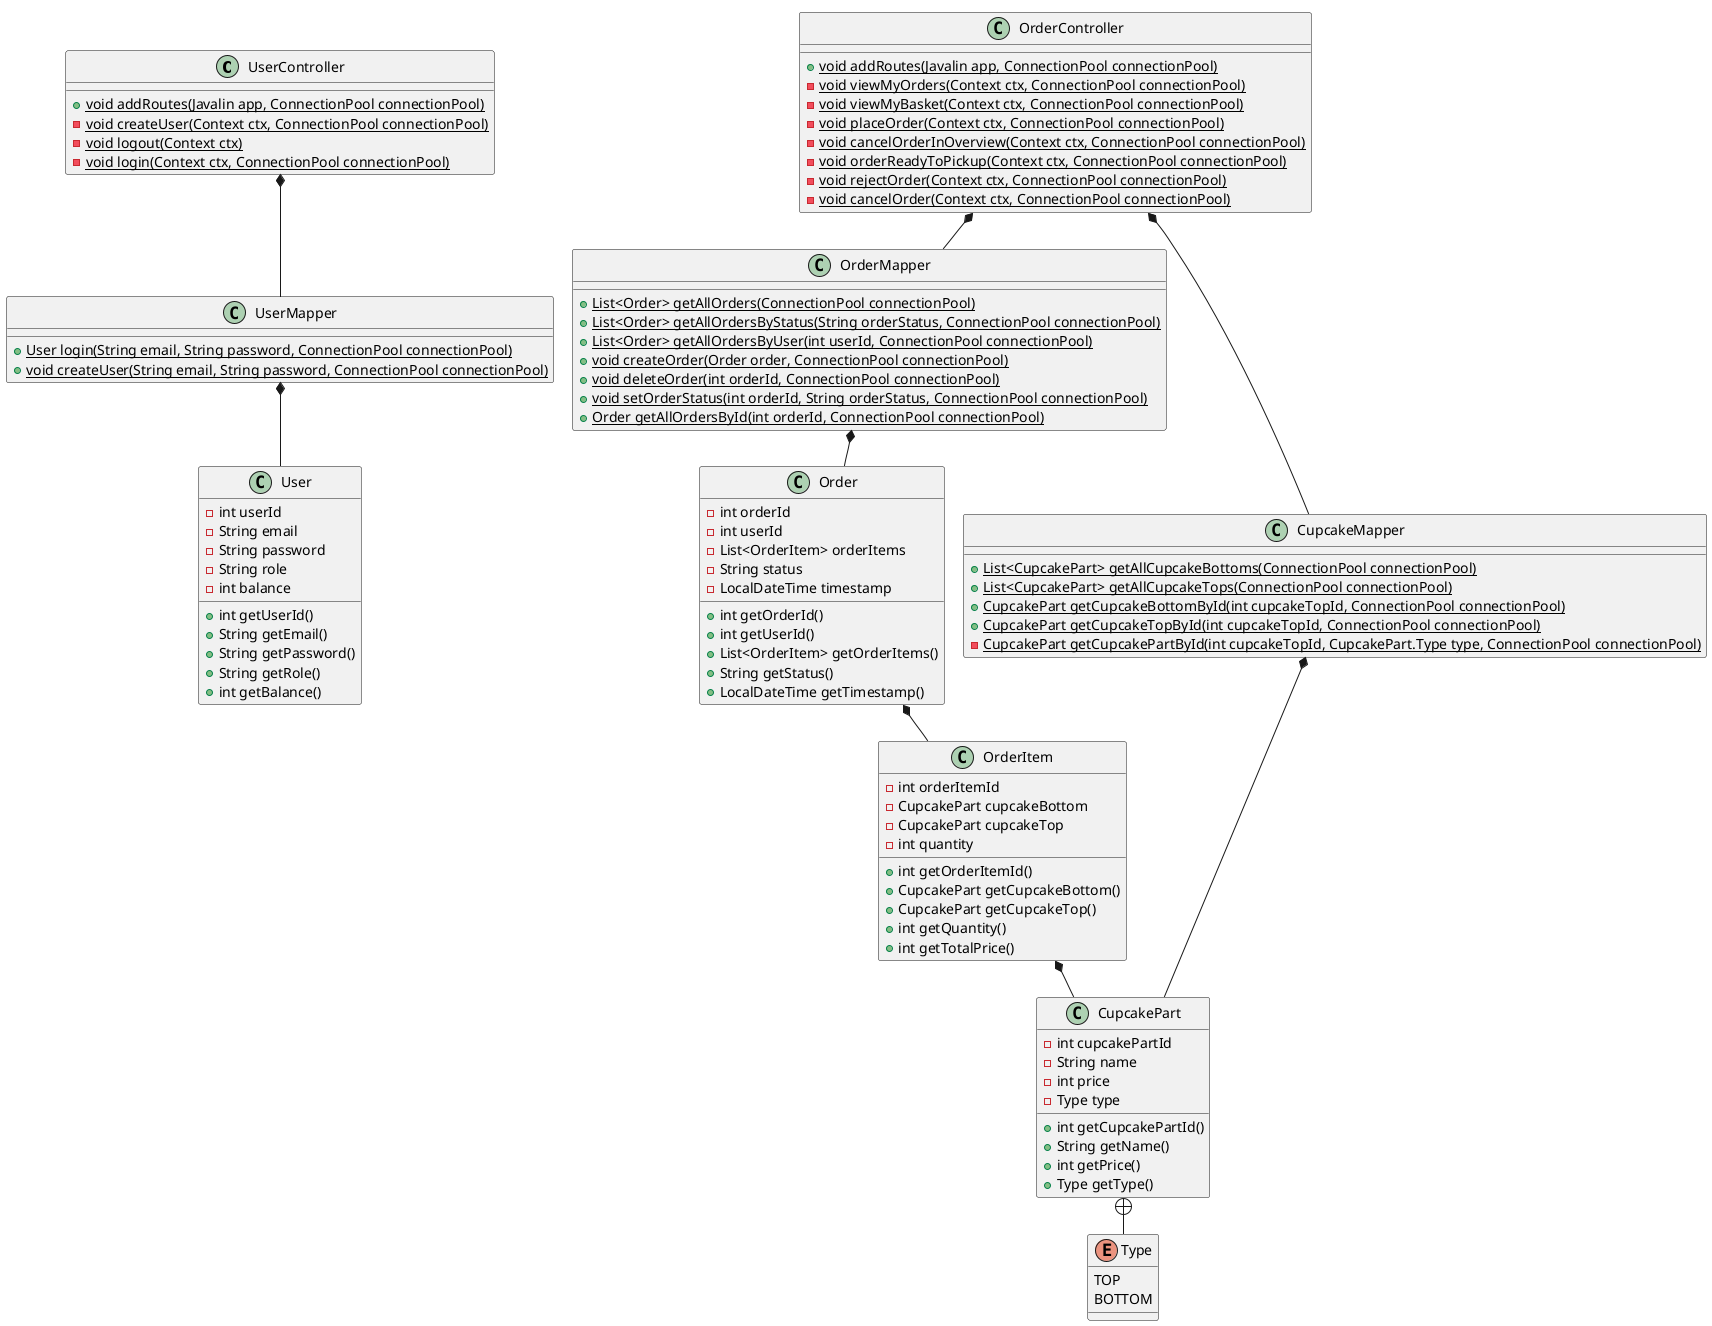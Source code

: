 @startuml
'https://plantuml.com/class-diagram

!pragma layout smetana

class UserController {
+ {static} void addRoutes(Javalin app, ConnectionPool connectionPool)
- {static} void createUser(Context ctx, ConnectionPool connectionPool)
- {static} void logout(Context ctx)
- {static} void login(Context ctx, ConnectionPool connectionPool)
}

class OrderController {
+ {static} void addRoutes(Javalin app, ConnectionPool connectionPool)
- {static} void viewMyOrders(Context ctx, ConnectionPool connectionPool)
- {static} void viewMyBasket(Context ctx, ConnectionPool connectionPool)
- {static} void placeOrder(Context ctx, ConnectionPool connectionPool)
- {static} void cancelOrderInOverview(Context ctx, ConnectionPool connectionPool)
- {static} void orderReadyToPickup(Context ctx, ConnectionPool connectionPool)
- {static} void rejectOrder(Context ctx, ConnectionPool connectionPool)
- {static} void cancelOrder(Context ctx, ConnectionPool connectionPool)
}

class UserMapper {
+ {static} User login(String email, String password, ConnectionPool connectionPool)
+ {static} void createUser(String email, String password, ConnectionPool connectionPool)
}

class OrderMapper {
+ {static} List<Order> getAllOrders(ConnectionPool connectionPool)
+ {static} List<Order> getAllOrdersByStatus(String orderStatus, ConnectionPool connectionPool)
+ {static} List<Order> getAllOrdersByUser(int userId, ConnectionPool connectionPool)
+ {static} void createOrder(Order order, ConnectionPool connectionPool)
+ {static} void deleteOrder(int orderId, ConnectionPool connectionPool)
+ {static} void setOrderStatus(int orderId, String orderStatus, ConnectionPool connectionPool)
+ {static} Order getAllOrdersById(int orderId, ConnectionPool connectionPool)
}

class CupcakeMapper {
+ {static} List<CupcakePart> getAllCupcakeBottoms(ConnectionPool connectionPool)
+ {static} List<CupcakePart> getAllCupcakeTops(ConnectionPool connectionPool)
+ {static} CupcakePart getCupcakeBottomById(int cupcakeTopId, ConnectionPool connectionPool)
+ {static} CupcakePart getCupcakeTopById(int cupcakeTopId, ConnectionPool connectionPool)
- {static} CupcakePart getCupcakePartById(int cupcakeTopId, CupcakePart.Type type, ConnectionPool connectionPool)
}

class User {
- int userId
- String email
- String password
- String role
- int balance

+ int getUserId()
+ String getEmail()
+ String getPassword()
+ String getRole()
+ int getBalance()
}

class Order {
- int orderId
- int userId
- List<OrderItem> orderItems
- String status
- LocalDateTime timestamp

+ int getOrderId()
+ int getUserId()
+ List<OrderItem> getOrderItems()
+ String getStatus()
+ LocalDateTime getTimestamp()
}

class OrderItem {
- int orderItemId
- CupcakePart cupcakeBottom
- CupcakePart cupcakeTop
- int quantity

+ int getOrderItemId()
+ CupcakePart getCupcakeBottom()
+ CupcakePart getCupcakeTop()
+ int getQuantity()
+ int getTotalPrice()
}

class CupcakePart {
- int cupcakePartId
- String name
- int price
- Type type

+ int getCupcakePartId()
+ String getName()
+ int getPrice()
+ Type getType()
}

enum Type {
TOP
BOTTOM
}

UserController *-- UserMapper
OrderController *-- OrderMapper
OrderController *-- CupcakeMapper

UserMapper *-- User
OrderMapper *-- Order
CupcakeMapper *-- CupcakePart

Order *-- OrderItem

OrderItem *-- CupcakePart

CupcakePart +-- Type

@enduml